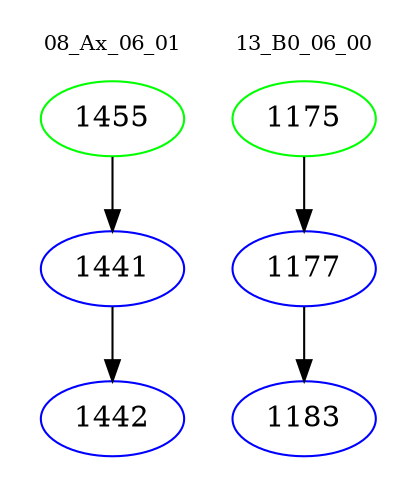 digraph{
subgraph cluster_0 {
color = white
label = "08_Ax_06_01";
fontsize=10;
T0_1455 [label="1455", color="green"]
T0_1455 -> T0_1441 [color="black"]
T0_1441 [label="1441", color="blue"]
T0_1441 -> T0_1442 [color="black"]
T0_1442 [label="1442", color="blue"]
}
subgraph cluster_1 {
color = white
label = "13_B0_06_00";
fontsize=10;
T1_1175 [label="1175", color="green"]
T1_1175 -> T1_1177 [color="black"]
T1_1177 [label="1177", color="blue"]
T1_1177 -> T1_1183 [color="black"]
T1_1183 [label="1183", color="blue"]
}
}
